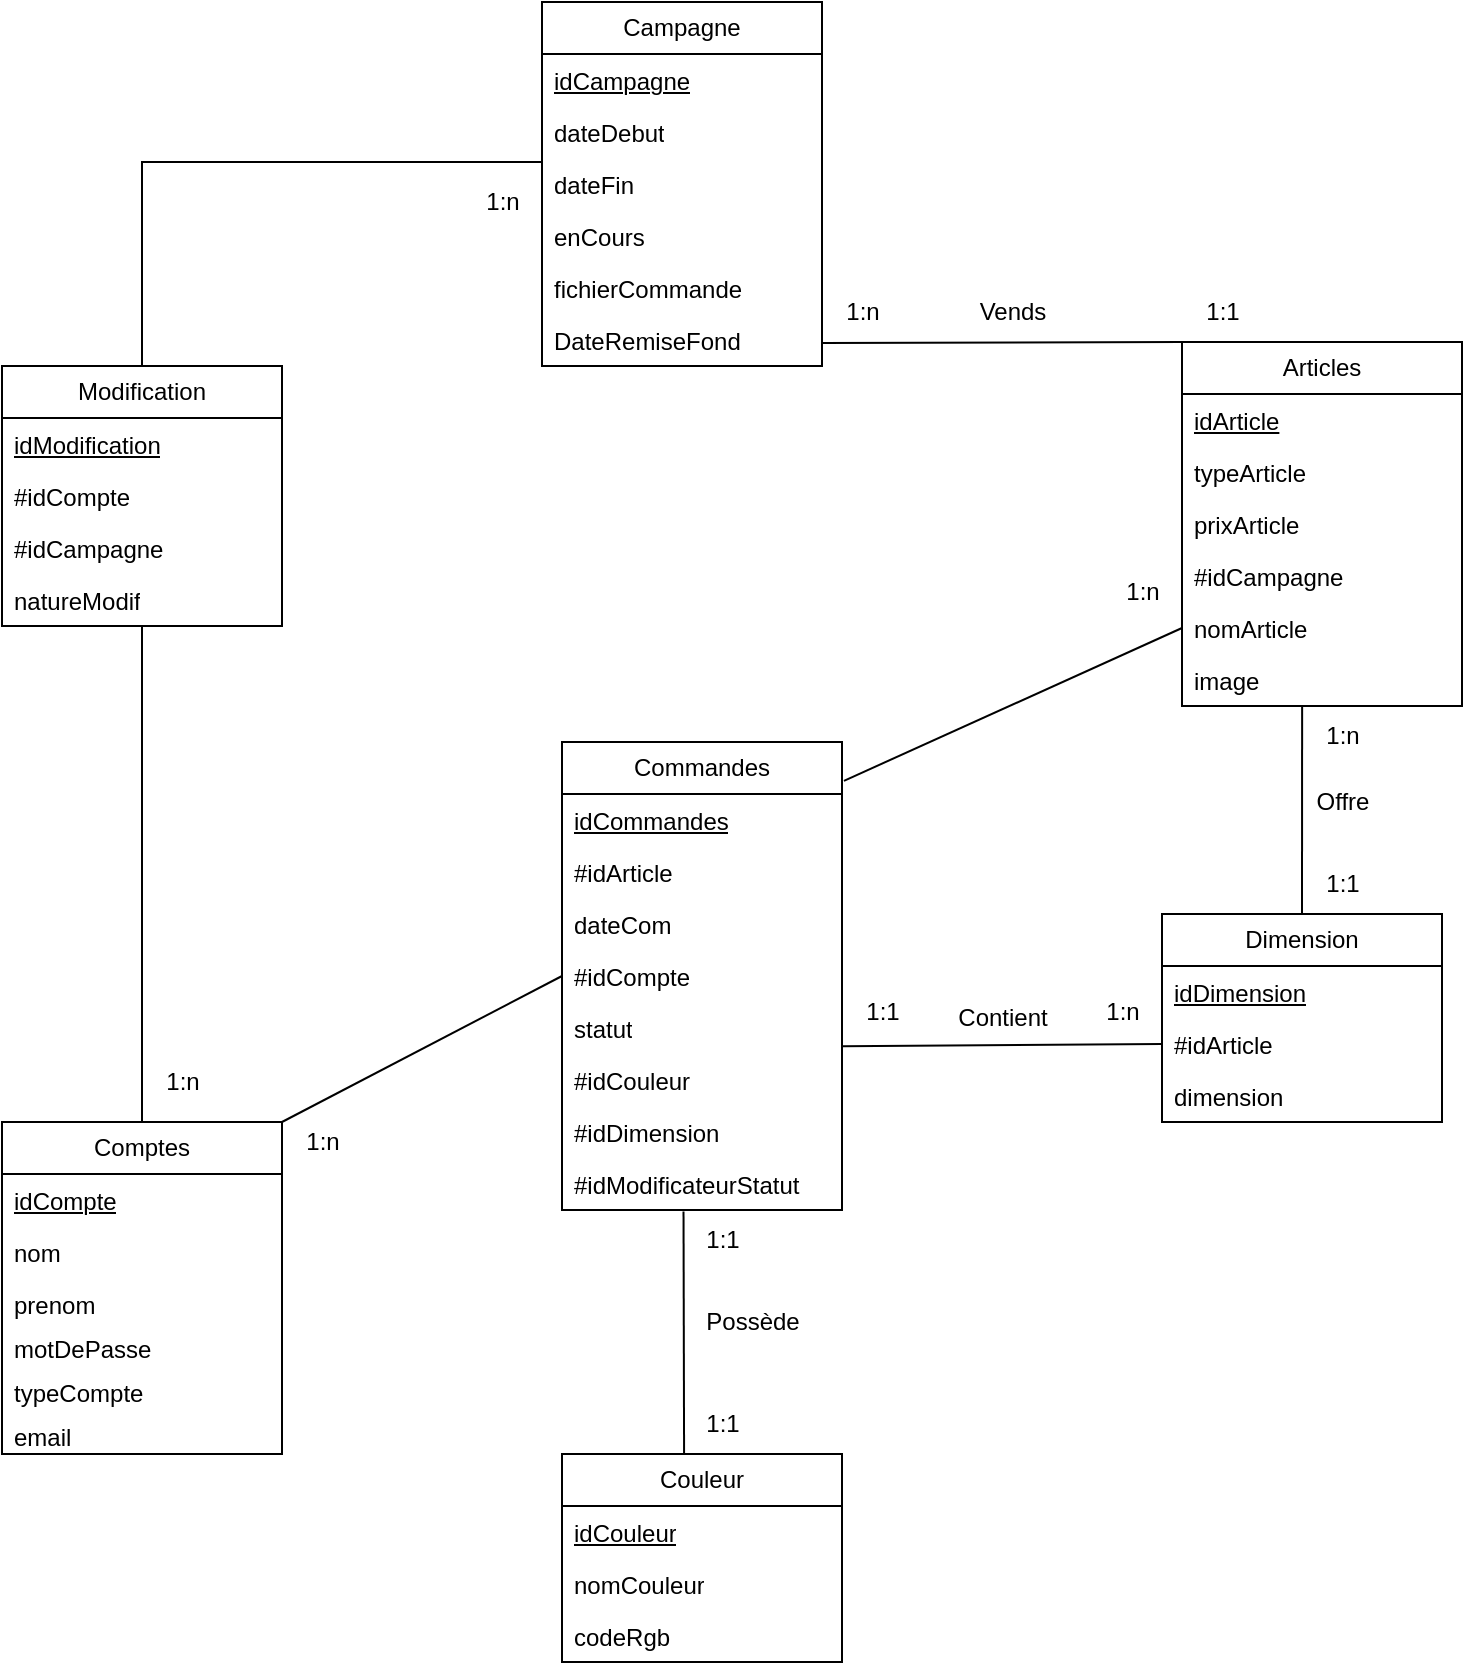 <mxfile version="21.1.1" type="device">
  <diagram name="Page-1" id="-atI6iFZOAg5pjPVkBFn">
    <mxGraphModel dx="1620" dy="899" grid="1" gridSize="10" guides="1" tooltips="1" connect="1" arrows="1" fold="1" page="1" pageScale="1" pageWidth="827" pageHeight="1169" math="0" shadow="0">
      <root>
        <mxCell id="0" />
        <mxCell id="1" parent="0" />
        <mxCell id="rfH7rRChMmPGhuM7wO75-1" value="Comptes" style="swimlane;fontStyle=0;childLayout=stackLayout;horizontal=1;startSize=26;fillColor=none;horizontalStack=0;resizeParent=1;resizeParentMax=0;resizeLast=0;collapsible=1;marginBottom=0;whiteSpace=wrap;html=1;" parent="1" vertex="1">
          <mxGeometry x="60" y="600" width="140" height="166" as="geometry" />
        </mxCell>
        <mxCell id="rfH7rRChMmPGhuM7wO75-2" value="&lt;u&gt;idCompte&lt;/u&gt;" style="text;strokeColor=none;fillColor=none;align=left;verticalAlign=top;spacingLeft=4;spacingRight=4;overflow=hidden;rotatable=0;points=[[0,0.5],[1,0.5]];portConstraint=eastwest;whiteSpace=wrap;html=1;" parent="rfH7rRChMmPGhuM7wO75-1" vertex="1">
          <mxGeometry y="26" width="140" height="26" as="geometry" />
        </mxCell>
        <mxCell id="rfH7rRChMmPGhuM7wO75-3" value="nom" style="text;strokeColor=none;fillColor=none;align=left;verticalAlign=top;spacingLeft=4;spacingRight=4;overflow=hidden;rotatable=0;points=[[0,0.5],[1,0.5]];portConstraint=eastwest;whiteSpace=wrap;html=1;" parent="rfH7rRChMmPGhuM7wO75-1" vertex="1">
          <mxGeometry y="52" width="140" height="26" as="geometry" />
        </mxCell>
        <mxCell id="rfH7rRChMmPGhuM7wO75-4" value="prenom" style="text;strokeColor=none;fillColor=none;align=left;verticalAlign=top;spacingLeft=4;spacingRight=4;overflow=hidden;rotatable=0;points=[[0,0.5],[1,0.5]];portConstraint=eastwest;whiteSpace=wrap;html=1;" parent="rfH7rRChMmPGhuM7wO75-1" vertex="1">
          <mxGeometry y="78" width="140" height="22" as="geometry" />
        </mxCell>
        <mxCell id="rfH7rRChMmPGhuM7wO75-5" value="motDePasse" style="text;strokeColor=none;fillColor=none;align=left;verticalAlign=top;spacingLeft=4;spacingRight=4;overflow=hidden;rotatable=0;points=[[0,0.5],[1,0.5]];portConstraint=eastwest;whiteSpace=wrap;html=1;" parent="rfH7rRChMmPGhuM7wO75-1" vertex="1">
          <mxGeometry y="100" width="140" height="22" as="geometry" />
        </mxCell>
        <mxCell id="rfH7rRChMmPGhuM7wO75-6" value="typeCompte" style="text;strokeColor=none;fillColor=none;align=left;verticalAlign=top;spacingLeft=4;spacingRight=4;overflow=hidden;rotatable=0;points=[[0,0.5],[1,0.5]];portConstraint=eastwest;whiteSpace=wrap;html=1;" parent="rfH7rRChMmPGhuM7wO75-1" vertex="1">
          <mxGeometry y="122" width="140" height="22" as="geometry" />
        </mxCell>
        <mxCell id="LNQP8rM09aXEXZPagH7L-27" value="email" style="text;strokeColor=none;fillColor=none;align=left;verticalAlign=top;spacingLeft=4;spacingRight=4;overflow=hidden;rotatable=0;points=[[0,0.5],[1,0.5]];portConstraint=eastwest;whiteSpace=wrap;html=1;" vertex="1" parent="rfH7rRChMmPGhuM7wO75-1">
          <mxGeometry y="144" width="140" height="22" as="geometry" />
        </mxCell>
        <mxCell id="rfH7rRChMmPGhuM7wO75-7" value="Campagne" style="swimlane;fontStyle=0;childLayout=stackLayout;horizontal=1;startSize=26;fillColor=none;horizontalStack=0;resizeParent=1;resizeParentMax=0;resizeLast=0;collapsible=1;marginBottom=0;whiteSpace=wrap;html=1;" parent="1" vertex="1">
          <mxGeometry x="330" y="40" width="140" height="182" as="geometry" />
        </mxCell>
        <mxCell id="rfH7rRChMmPGhuM7wO75-8" value="&lt;u&gt;idCampagne&lt;/u&gt;" style="text;strokeColor=none;fillColor=none;align=left;verticalAlign=top;spacingLeft=4;spacingRight=4;overflow=hidden;rotatable=0;points=[[0,0.5],[1,0.5]];portConstraint=eastwest;whiteSpace=wrap;html=1;" parent="rfH7rRChMmPGhuM7wO75-7" vertex="1">
          <mxGeometry y="26" width="140" height="26" as="geometry" />
        </mxCell>
        <mxCell id="rfH7rRChMmPGhuM7wO75-9" value="dateDebut" style="text;strokeColor=none;fillColor=none;align=left;verticalAlign=top;spacingLeft=4;spacingRight=4;overflow=hidden;rotatable=0;points=[[0,0.5],[1,0.5]];portConstraint=eastwest;whiteSpace=wrap;html=1;" parent="rfH7rRChMmPGhuM7wO75-7" vertex="1">
          <mxGeometry y="52" width="140" height="26" as="geometry" />
        </mxCell>
        <mxCell id="rfH7rRChMmPGhuM7wO75-10" value="dateFin" style="text;strokeColor=none;fillColor=none;align=left;verticalAlign=top;spacingLeft=4;spacingRight=4;overflow=hidden;rotatable=0;points=[[0,0.5],[1,0.5]];portConstraint=eastwest;whiteSpace=wrap;html=1;" parent="rfH7rRChMmPGhuM7wO75-7" vertex="1">
          <mxGeometry y="78" width="140" height="26" as="geometry" />
        </mxCell>
        <mxCell id="rfH7rRChMmPGhuM7wO75-29" value="enCours" style="text;strokeColor=none;fillColor=none;align=left;verticalAlign=top;spacingLeft=4;spacingRight=4;overflow=hidden;rotatable=0;points=[[0,0.5],[1,0.5]];portConstraint=eastwest;whiteSpace=wrap;html=1;" parent="rfH7rRChMmPGhuM7wO75-7" vertex="1">
          <mxGeometry y="104" width="140" height="26" as="geometry" />
        </mxCell>
        <mxCell id="LNQP8rM09aXEXZPagH7L-28" value="fichierCommande" style="text;strokeColor=none;fillColor=none;align=left;verticalAlign=top;spacingLeft=4;spacingRight=4;overflow=hidden;rotatable=0;points=[[0,0.5],[1,0.5]];portConstraint=eastwest;whiteSpace=wrap;html=1;" vertex="1" parent="rfH7rRChMmPGhuM7wO75-7">
          <mxGeometry y="130" width="140" height="26" as="geometry" />
        </mxCell>
        <mxCell id="LNQP8rM09aXEXZPagH7L-26" value="DateRemiseFond&lt;br&gt;" style="text;strokeColor=none;fillColor=none;align=left;verticalAlign=top;spacingLeft=4;spacingRight=4;overflow=hidden;rotatable=0;points=[[0,0.5],[1,0.5]];portConstraint=eastwest;whiteSpace=wrap;html=1;" vertex="1" parent="rfH7rRChMmPGhuM7wO75-7">
          <mxGeometry y="156" width="140" height="26" as="geometry" />
        </mxCell>
        <mxCell id="rfH7rRChMmPGhuM7wO75-13" value="Articles" style="swimlane;fontStyle=0;childLayout=stackLayout;horizontal=1;startSize=26;fillColor=none;horizontalStack=0;resizeParent=1;resizeParentMax=0;resizeLast=0;collapsible=1;marginBottom=0;whiteSpace=wrap;html=1;" parent="1" vertex="1">
          <mxGeometry x="650" y="210" width="140" height="182" as="geometry">
            <mxRectangle x="650" y="210" width="80" height="30" as="alternateBounds" />
          </mxGeometry>
        </mxCell>
        <mxCell id="rfH7rRChMmPGhuM7wO75-14" value="&lt;u&gt;idArticle&lt;/u&gt;" style="text;strokeColor=none;fillColor=none;align=left;verticalAlign=top;spacingLeft=4;spacingRight=4;overflow=hidden;rotatable=0;points=[[0,0.5],[1,0.5]];portConstraint=eastwest;whiteSpace=wrap;html=1;" parent="rfH7rRChMmPGhuM7wO75-13" vertex="1">
          <mxGeometry y="26" width="140" height="26" as="geometry" />
        </mxCell>
        <mxCell id="rfH7rRChMmPGhuM7wO75-15" value="typeArticle" style="text;strokeColor=none;fillColor=none;align=left;verticalAlign=top;spacingLeft=4;spacingRight=4;overflow=hidden;rotatable=0;points=[[0,0.5],[1,0.5]];portConstraint=eastwest;whiteSpace=wrap;html=1;" parent="rfH7rRChMmPGhuM7wO75-13" vertex="1">
          <mxGeometry y="52" width="140" height="26" as="geometry" />
        </mxCell>
        <mxCell id="rfH7rRChMmPGhuM7wO75-17" value="prixArticle" style="text;strokeColor=none;fillColor=none;align=left;verticalAlign=top;spacingLeft=4;spacingRight=4;overflow=hidden;rotatable=0;points=[[0,0.5],[1,0.5]];portConstraint=eastwest;whiteSpace=wrap;html=1;" parent="rfH7rRChMmPGhuM7wO75-13" vertex="1">
          <mxGeometry y="78" width="140" height="26" as="geometry" />
        </mxCell>
        <mxCell id="LNQP8rM09aXEXZPagH7L-1" value="#idCampagne" style="text;strokeColor=none;fillColor=none;align=left;verticalAlign=top;spacingLeft=4;spacingRight=4;overflow=hidden;rotatable=0;points=[[0,0.5],[1,0.5]];portConstraint=eastwest;whiteSpace=wrap;html=1;" vertex="1" parent="rfH7rRChMmPGhuM7wO75-13">
          <mxGeometry y="104" width="140" height="26" as="geometry" />
        </mxCell>
        <mxCell id="LNQP8rM09aXEXZPagH7L-4" value="nomArticle" style="text;strokeColor=none;fillColor=none;align=left;verticalAlign=top;spacingLeft=4;spacingRight=4;overflow=hidden;rotatable=0;points=[[0,0.5],[1,0.5]];portConstraint=eastwest;whiteSpace=wrap;html=1;" vertex="1" parent="rfH7rRChMmPGhuM7wO75-13">
          <mxGeometry y="130" width="140" height="26" as="geometry" />
        </mxCell>
        <mxCell id="LNQP8rM09aXEXZPagH7L-30" value="image" style="text;strokeColor=none;fillColor=none;align=left;verticalAlign=top;spacingLeft=4;spacingRight=4;overflow=hidden;rotatable=0;points=[[0,0.5],[1,0.5]];portConstraint=eastwest;whiteSpace=wrap;html=1;" vertex="1" parent="rfH7rRChMmPGhuM7wO75-13">
          <mxGeometry y="156" width="140" height="26" as="geometry" />
        </mxCell>
        <mxCell id="rfH7rRChMmPGhuM7wO75-21" value="Commandes" style="swimlane;fontStyle=0;childLayout=stackLayout;horizontal=1;startSize=26;fillColor=none;horizontalStack=0;resizeParent=1;resizeParentMax=0;resizeLast=0;collapsible=1;marginBottom=0;whiteSpace=wrap;html=1;" parent="1" vertex="1">
          <mxGeometry x="340" y="410" width="140" height="234" as="geometry" />
        </mxCell>
        <mxCell id="rfH7rRChMmPGhuM7wO75-22" value="&lt;u&gt;idCommandes&lt;/u&gt;" style="text;strokeColor=none;fillColor=none;align=left;verticalAlign=top;spacingLeft=4;spacingRight=4;overflow=hidden;rotatable=0;points=[[0,0.5],[1,0.5]];portConstraint=eastwest;whiteSpace=wrap;html=1;" parent="rfH7rRChMmPGhuM7wO75-21" vertex="1">
          <mxGeometry y="26" width="140" height="26" as="geometry" />
        </mxCell>
        <mxCell id="rfH7rRChMmPGhuM7wO75-23" value="#idArticle" style="text;strokeColor=none;fillColor=none;align=left;verticalAlign=top;spacingLeft=4;spacingRight=4;overflow=hidden;rotatable=0;points=[[0,0.5],[1,0.5]];portConstraint=eastwest;whiteSpace=wrap;html=1;" parent="rfH7rRChMmPGhuM7wO75-21" vertex="1">
          <mxGeometry y="52" width="140" height="26" as="geometry" />
        </mxCell>
        <mxCell id="rfH7rRChMmPGhuM7wO75-26" value="dateCom" style="text;strokeColor=none;fillColor=none;align=left;verticalAlign=top;spacingLeft=4;spacingRight=4;overflow=hidden;rotatable=0;points=[[0,0.5],[1,0.5]];portConstraint=eastwest;whiteSpace=wrap;html=1;" parent="rfH7rRChMmPGhuM7wO75-21" vertex="1">
          <mxGeometry y="78" width="140" height="26" as="geometry" />
        </mxCell>
        <mxCell id="LNQP8rM09aXEXZPagH7L-3" value="#idCompte" style="text;strokeColor=none;fillColor=none;align=left;verticalAlign=top;spacingLeft=4;spacingRight=4;overflow=hidden;rotatable=0;points=[[0,0.5],[1,0.5]];portConstraint=eastwest;whiteSpace=wrap;html=1;" vertex="1" parent="rfH7rRChMmPGhuM7wO75-21">
          <mxGeometry y="104" width="140" height="26" as="geometry" />
        </mxCell>
        <mxCell id="LNQP8rM09aXEXZPagH7L-16" value="statut" style="text;strokeColor=none;fillColor=none;align=left;verticalAlign=top;spacingLeft=4;spacingRight=4;overflow=hidden;rotatable=0;points=[[0,0.5],[1,0.5]];portConstraint=eastwest;whiteSpace=wrap;html=1;" vertex="1" parent="rfH7rRChMmPGhuM7wO75-21">
          <mxGeometry y="130" width="140" height="26" as="geometry" />
        </mxCell>
        <mxCell id="LNQP8rM09aXEXZPagH7L-29" value="#idCouleur" style="text;strokeColor=none;fillColor=none;align=left;verticalAlign=top;spacingLeft=4;spacingRight=4;overflow=hidden;rotatable=0;points=[[0,0.5],[1,0.5]];portConstraint=eastwest;whiteSpace=wrap;html=1;" vertex="1" parent="rfH7rRChMmPGhuM7wO75-21">
          <mxGeometry y="156" width="140" height="26" as="geometry" />
        </mxCell>
        <mxCell id="LNQP8rM09aXEXZPagH7L-5" value="#idDimension" style="text;strokeColor=none;fillColor=none;align=left;verticalAlign=top;spacingLeft=4;spacingRight=4;overflow=hidden;rotatable=0;points=[[0,0.5],[1,0.5]];portConstraint=eastwest;whiteSpace=wrap;html=1;" vertex="1" parent="rfH7rRChMmPGhuM7wO75-21">
          <mxGeometry y="182" width="140" height="26" as="geometry" />
        </mxCell>
        <mxCell id="LNQP8rM09aXEXZPagH7L-34" value="#idModificateurStatut" style="text;strokeColor=none;fillColor=none;align=left;verticalAlign=top;spacingLeft=4;spacingRight=4;overflow=hidden;rotatable=0;points=[[0,0.5],[1,0.5]];portConstraint=eastwest;whiteSpace=wrap;html=1;" vertex="1" parent="rfH7rRChMmPGhuM7wO75-21">
          <mxGeometry y="208" width="140" height="26" as="geometry" />
        </mxCell>
        <mxCell id="LNQP8rM09aXEXZPagH7L-8" value="" style="endArrow=none;html=1;rounded=0;exitX=0;exitY=0;exitDx=0;exitDy=0;entryX=0.003;entryY=1.016;entryDx=0;entryDy=0;entryPerimeter=0;" edge="1" parent="1" source="rfH7rRChMmPGhuM7wO75-13" target="LNQP8rM09aXEXZPagH7L-12">
          <mxGeometry width="50" height="50" relative="1" as="geometry">
            <mxPoint x="650" y="210" as="sourcePoint" />
            <mxPoint x="530" y="210" as="targetPoint" />
          </mxGeometry>
        </mxCell>
        <mxCell id="LNQP8rM09aXEXZPagH7L-9" value="Vends" style="text;html=1;align=center;verticalAlign=middle;resizable=0;points=[];autosize=1;strokeColor=none;fillColor=none;" vertex="1" parent="1">
          <mxGeometry x="535" y="180" width="60" height="30" as="geometry" />
        </mxCell>
        <mxCell id="LNQP8rM09aXEXZPagH7L-10" value="" style="endArrow=none;html=1;rounded=0;entryX=0;entryY=0.5;entryDx=0;entryDy=0;exitX=1.007;exitY=0.083;exitDx=0;exitDy=0;exitPerimeter=0;" edge="1" parent="1" source="rfH7rRChMmPGhuM7wO75-21" target="LNQP8rM09aXEXZPagH7L-4">
          <mxGeometry width="50" height="50" relative="1" as="geometry">
            <mxPoint x="520" y="380" as="sourcePoint" />
            <mxPoint x="570" y="330" as="targetPoint" />
          </mxGeometry>
        </mxCell>
        <mxCell id="LNQP8rM09aXEXZPagH7L-12" value="1:n" style="text;html=1;align=center;verticalAlign=middle;resizable=0;points=[];autosize=1;strokeColor=none;fillColor=none;" vertex="1" parent="1">
          <mxGeometry x="470" y="180" width="40" height="30" as="geometry" />
        </mxCell>
        <mxCell id="LNQP8rM09aXEXZPagH7L-13" value="1:1" style="text;html=1;align=center;verticalAlign=middle;resizable=0;points=[];autosize=1;strokeColor=none;fillColor=none;" vertex="1" parent="1">
          <mxGeometry x="650" y="180" width="40" height="30" as="geometry" />
        </mxCell>
        <mxCell id="LNQP8rM09aXEXZPagH7L-15" value="1:n" style="text;html=1;align=center;verticalAlign=middle;resizable=0;points=[];autosize=1;strokeColor=none;fillColor=none;" vertex="1" parent="1">
          <mxGeometry x="610" y="320" width="40" height="30" as="geometry" />
        </mxCell>
        <mxCell id="LNQP8rM09aXEXZPagH7L-17" value="" style="endArrow=none;html=1;rounded=0;entryX=0;entryY=0.5;entryDx=0;entryDy=0;exitX=1;exitY=0;exitDx=0;exitDy=0;" edge="1" parent="1" source="rfH7rRChMmPGhuM7wO75-1" target="LNQP8rM09aXEXZPagH7L-3">
          <mxGeometry width="50" height="50" relative="1" as="geometry">
            <mxPoint x="180" y="570" as="sourcePoint" />
            <mxPoint x="230" y="520" as="targetPoint" />
          </mxGeometry>
        </mxCell>
        <mxCell id="LNQP8rM09aXEXZPagH7L-20" value="1:n" style="text;html=1;align=center;verticalAlign=middle;resizable=0;points=[];autosize=1;strokeColor=none;fillColor=none;" vertex="1" parent="1">
          <mxGeometry x="200" y="595" width="40" height="30" as="geometry" />
        </mxCell>
        <mxCell id="LNQP8rM09aXEXZPagH7L-36" value="" style="endArrow=none;html=1;rounded=0;exitX=0.5;exitY=0;exitDx=0;exitDy=0;entryX=0;entryY=0.077;entryDx=0;entryDy=0;entryPerimeter=0;" edge="1" parent="1" source="LNQP8rM09aXEXZPagH7L-63" target="rfH7rRChMmPGhuM7wO75-10">
          <mxGeometry width="50" height="50" relative="1" as="geometry">
            <mxPoint x="120" y="550" as="sourcePoint" />
            <mxPoint x="280" y="120" as="targetPoint" />
            <Array as="points">
              <mxPoint x="130" y="120" />
            </Array>
          </mxGeometry>
        </mxCell>
        <mxCell id="LNQP8rM09aXEXZPagH7L-37" value="1:n" style="text;html=1;align=center;verticalAlign=middle;resizable=0;points=[];autosize=1;strokeColor=none;fillColor=none;" vertex="1" parent="1">
          <mxGeometry x="130" y="565" width="40" height="30" as="geometry" />
        </mxCell>
        <mxCell id="LNQP8rM09aXEXZPagH7L-38" value="1:n" style="text;html=1;align=center;verticalAlign=middle;resizable=0;points=[];autosize=1;strokeColor=none;fillColor=none;" vertex="1" parent="1">
          <mxGeometry x="290" y="125" width="40" height="30" as="geometry" />
        </mxCell>
        <mxCell id="LNQP8rM09aXEXZPagH7L-39" value="Dimension" style="swimlane;fontStyle=0;childLayout=stackLayout;horizontal=1;startSize=26;fillColor=none;horizontalStack=0;resizeParent=1;resizeParentMax=0;resizeLast=0;collapsible=1;marginBottom=0;whiteSpace=wrap;html=1;" vertex="1" parent="1">
          <mxGeometry x="640" y="496" width="140" height="104" as="geometry" />
        </mxCell>
        <mxCell id="LNQP8rM09aXEXZPagH7L-40" value="&lt;u&gt;idDimension&lt;/u&gt;" style="text;strokeColor=none;fillColor=none;align=left;verticalAlign=top;spacingLeft=4;spacingRight=4;overflow=hidden;rotatable=0;points=[[0,0.5],[1,0.5]];portConstraint=eastwest;whiteSpace=wrap;html=1;" vertex="1" parent="LNQP8rM09aXEXZPagH7L-39">
          <mxGeometry y="26" width="140" height="26" as="geometry" />
        </mxCell>
        <mxCell id="LNQP8rM09aXEXZPagH7L-41" value="#idArticle" style="text;strokeColor=none;fillColor=none;align=left;verticalAlign=top;spacingLeft=4;spacingRight=4;overflow=hidden;rotatable=0;points=[[0,0.5],[1,0.5]];portConstraint=eastwest;whiteSpace=wrap;html=1;" vertex="1" parent="LNQP8rM09aXEXZPagH7L-39">
          <mxGeometry y="52" width="140" height="26" as="geometry" />
        </mxCell>
        <mxCell id="LNQP8rM09aXEXZPagH7L-42" value="dimension" style="text;strokeColor=none;fillColor=none;align=left;verticalAlign=top;spacingLeft=4;spacingRight=4;overflow=hidden;rotatable=0;points=[[0,0.5],[1,0.5]];portConstraint=eastwest;whiteSpace=wrap;html=1;" vertex="1" parent="LNQP8rM09aXEXZPagH7L-39">
          <mxGeometry y="78" width="140" height="26" as="geometry" />
        </mxCell>
        <mxCell id="LNQP8rM09aXEXZPagH7L-44" value="" style="endArrow=none;html=1;rounded=0;entryX=0.429;entryY=1;entryDx=0;entryDy=0;entryPerimeter=0;exitX=0.5;exitY=0;exitDx=0;exitDy=0;" edge="1" parent="1" source="LNQP8rM09aXEXZPagH7L-39" target="LNQP8rM09aXEXZPagH7L-30">
          <mxGeometry width="50" height="50" relative="1" as="geometry">
            <mxPoint x="610" y="490" as="sourcePoint" />
            <mxPoint x="660" y="440" as="targetPoint" />
          </mxGeometry>
        </mxCell>
        <mxCell id="LNQP8rM09aXEXZPagH7L-45" value="" style="endArrow=none;html=1;rounded=0;entryX=0;entryY=0.5;entryDx=0;entryDy=0;exitX=0.998;exitY=-0.15;exitDx=0;exitDy=0;exitPerimeter=0;" edge="1" parent="1" source="LNQP8rM09aXEXZPagH7L-29" target="LNQP8rM09aXEXZPagH7L-41">
          <mxGeometry width="50" height="50" relative="1" as="geometry">
            <mxPoint x="510" y="570" as="sourcePoint" />
            <mxPoint x="590" y="520" as="targetPoint" />
          </mxGeometry>
        </mxCell>
        <mxCell id="LNQP8rM09aXEXZPagH7L-46" value="1:1" style="text;html=1;align=center;verticalAlign=middle;resizable=0;points=[];autosize=1;strokeColor=none;fillColor=none;" vertex="1" parent="1">
          <mxGeometry x="480" y="530" width="40" height="30" as="geometry" />
        </mxCell>
        <mxCell id="LNQP8rM09aXEXZPagH7L-47" value="1:n" style="text;html=1;align=center;verticalAlign=middle;resizable=0;points=[];autosize=1;strokeColor=none;fillColor=none;" vertex="1" parent="1">
          <mxGeometry x="600" y="530" width="40" height="30" as="geometry" />
        </mxCell>
        <mxCell id="LNQP8rM09aXEXZPagH7L-48" value="1:n" style="text;html=1;align=center;verticalAlign=middle;resizable=0;points=[];autosize=1;strokeColor=none;fillColor=none;" vertex="1" parent="1">
          <mxGeometry x="710" y="392" width="40" height="30" as="geometry" />
        </mxCell>
        <mxCell id="LNQP8rM09aXEXZPagH7L-49" value="1:1" style="text;html=1;align=center;verticalAlign=middle;resizable=0;points=[];autosize=1;strokeColor=none;fillColor=none;" vertex="1" parent="1">
          <mxGeometry x="710" y="466" width="40" height="30" as="geometry" />
        </mxCell>
        <mxCell id="LNQP8rM09aXEXZPagH7L-50" value="Offre" style="text;html=1;align=center;verticalAlign=middle;resizable=0;points=[];autosize=1;strokeColor=none;fillColor=none;" vertex="1" parent="1">
          <mxGeometry x="705" y="425" width="50" height="30" as="geometry" />
        </mxCell>
        <mxCell id="LNQP8rM09aXEXZPagH7L-51" value="Contient" style="text;html=1;align=center;verticalAlign=middle;resizable=0;points=[];autosize=1;strokeColor=none;fillColor=none;" vertex="1" parent="1">
          <mxGeometry x="525" y="533" width="70" height="30" as="geometry" />
        </mxCell>
        <mxCell id="LNQP8rM09aXEXZPagH7L-54" value="Couleur" style="swimlane;fontStyle=0;childLayout=stackLayout;horizontal=1;startSize=26;fillColor=none;horizontalStack=0;resizeParent=1;resizeParentMax=0;resizeLast=0;collapsible=1;marginBottom=0;whiteSpace=wrap;html=1;" vertex="1" parent="1">
          <mxGeometry x="340" y="766" width="140" height="104" as="geometry" />
        </mxCell>
        <mxCell id="LNQP8rM09aXEXZPagH7L-55" value="&lt;u&gt;idCouleur&lt;/u&gt;" style="text;strokeColor=none;fillColor=none;align=left;verticalAlign=top;spacingLeft=4;spacingRight=4;overflow=hidden;rotatable=0;points=[[0,0.5],[1,0.5]];portConstraint=eastwest;whiteSpace=wrap;html=1;" vertex="1" parent="LNQP8rM09aXEXZPagH7L-54">
          <mxGeometry y="26" width="140" height="26" as="geometry" />
        </mxCell>
        <mxCell id="LNQP8rM09aXEXZPagH7L-56" value="nomCouleur" style="text;strokeColor=none;fillColor=none;align=left;verticalAlign=top;spacingLeft=4;spacingRight=4;overflow=hidden;rotatable=0;points=[[0,0.5],[1,0.5]];portConstraint=eastwest;whiteSpace=wrap;html=1;" vertex="1" parent="LNQP8rM09aXEXZPagH7L-54">
          <mxGeometry y="52" width="140" height="26" as="geometry" />
        </mxCell>
        <mxCell id="LNQP8rM09aXEXZPagH7L-57" value="codeRgb" style="text;strokeColor=none;fillColor=none;align=left;verticalAlign=top;spacingLeft=4;spacingRight=4;overflow=hidden;rotatable=0;points=[[0,0.5],[1,0.5]];portConstraint=eastwest;whiteSpace=wrap;html=1;" vertex="1" parent="LNQP8rM09aXEXZPagH7L-54">
          <mxGeometry y="78" width="140" height="26" as="geometry" />
        </mxCell>
        <mxCell id="LNQP8rM09aXEXZPagH7L-58" value="" style="endArrow=none;html=1;rounded=0;exitX=0.436;exitY=-0.005;exitDx=0;exitDy=0;exitPerimeter=0;entryX=0.434;entryY=1.03;entryDx=0;entryDy=0;entryPerimeter=0;" edge="1" parent="1" source="LNQP8rM09aXEXZPagH7L-54" target="LNQP8rM09aXEXZPagH7L-34">
          <mxGeometry width="50" height="50" relative="1" as="geometry">
            <mxPoint x="380" y="740" as="sourcePoint" />
            <mxPoint x="400" y="660" as="targetPoint" />
          </mxGeometry>
        </mxCell>
        <mxCell id="LNQP8rM09aXEXZPagH7L-59" value="1:1" style="text;html=1;align=center;verticalAlign=middle;resizable=0;points=[];autosize=1;strokeColor=none;fillColor=none;" vertex="1" parent="1">
          <mxGeometry x="400" y="736" width="40" height="30" as="geometry" />
        </mxCell>
        <mxCell id="LNQP8rM09aXEXZPagH7L-60" value="1:1" style="text;html=1;align=center;verticalAlign=middle;resizable=0;points=[];autosize=1;strokeColor=none;fillColor=none;" vertex="1" parent="1">
          <mxGeometry x="400" y="644" width="40" height="30" as="geometry" />
        </mxCell>
        <mxCell id="LNQP8rM09aXEXZPagH7L-61" value="Possède" style="text;html=1;align=center;verticalAlign=middle;resizable=0;points=[];autosize=1;strokeColor=none;fillColor=none;" vertex="1" parent="1">
          <mxGeometry x="400" y="685" width="70" height="30" as="geometry" />
        </mxCell>
        <mxCell id="LNQP8rM09aXEXZPagH7L-62" value="" style="endArrow=none;html=1;rounded=0;exitX=0.5;exitY=0;exitDx=0;exitDy=0;entryX=0.5;entryY=1;entryDx=0;entryDy=0;" edge="1" parent="1" source="rfH7rRChMmPGhuM7wO75-1" target="LNQP8rM09aXEXZPagH7L-63">
          <mxGeometry width="50" height="50" relative="1" as="geometry">
            <mxPoint x="130" y="600" as="sourcePoint" />
            <mxPoint x="140" y="310" as="targetPoint" />
            <Array as="points" />
          </mxGeometry>
        </mxCell>
        <mxCell id="LNQP8rM09aXEXZPagH7L-63" value="Modification" style="swimlane;fontStyle=0;childLayout=stackLayout;horizontal=1;startSize=26;fillColor=none;horizontalStack=0;resizeParent=1;resizeParentMax=0;resizeLast=0;collapsible=1;marginBottom=0;whiteSpace=wrap;html=1;" vertex="1" parent="1">
          <mxGeometry x="60" y="222" width="140" height="130" as="geometry" />
        </mxCell>
        <mxCell id="LNQP8rM09aXEXZPagH7L-64" value="&lt;u&gt;idModification&lt;/u&gt;" style="text;strokeColor=none;fillColor=none;align=left;verticalAlign=top;spacingLeft=4;spacingRight=4;overflow=hidden;rotatable=0;points=[[0,0.5],[1,0.5]];portConstraint=eastwest;whiteSpace=wrap;html=1;" vertex="1" parent="LNQP8rM09aXEXZPagH7L-63">
          <mxGeometry y="26" width="140" height="26" as="geometry" />
        </mxCell>
        <mxCell id="LNQP8rM09aXEXZPagH7L-65" value="#idCompte" style="text;strokeColor=none;fillColor=none;align=left;verticalAlign=top;spacingLeft=4;spacingRight=4;overflow=hidden;rotatable=0;points=[[0,0.5],[1,0.5]];portConstraint=eastwest;whiteSpace=wrap;html=1;" vertex="1" parent="LNQP8rM09aXEXZPagH7L-63">
          <mxGeometry y="52" width="140" height="26" as="geometry" />
        </mxCell>
        <mxCell id="LNQP8rM09aXEXZPagH7L-66" value="#idCampagne" style="text;strokeColor=none;fillColor=none;align=left;verticalAlign=top;spacingLeft=4;spacingRight=4;overflow=hidden;rotatable=0;points=[[0,0.5],[1,0.5]];portConstraint=eastwest;whiteSpace=wrap;html=1;" vertex="1" parent="LNQP8rM09aXEXZPagH7L-63">
          <mxGeometry y="78" width="140" height="26" as="geometry" />
        </mxCell>
        <mxCell id="LNQP8rM09aXEXZPagH7L-67" value="natureModif" style="text;strokeColor=none;fillColor=none;align=left;verticalAlign=top;spacingLeft=4;spacingRight=4;overflow=hidden;rotatable=0;points=[[0,0.5],[1,0.5]];portConstraint=eastwest;whiteSpace=wrap;html=1;" vertex="1" parent="LNQP8rM09aXEXZPagH7L-63">
          <mxGeometry y="104" width="140" height="26" as="geometry" />
        </mxCell>
      </root>
    </mxGraphModel>
  </diagram>
</mxfile>
